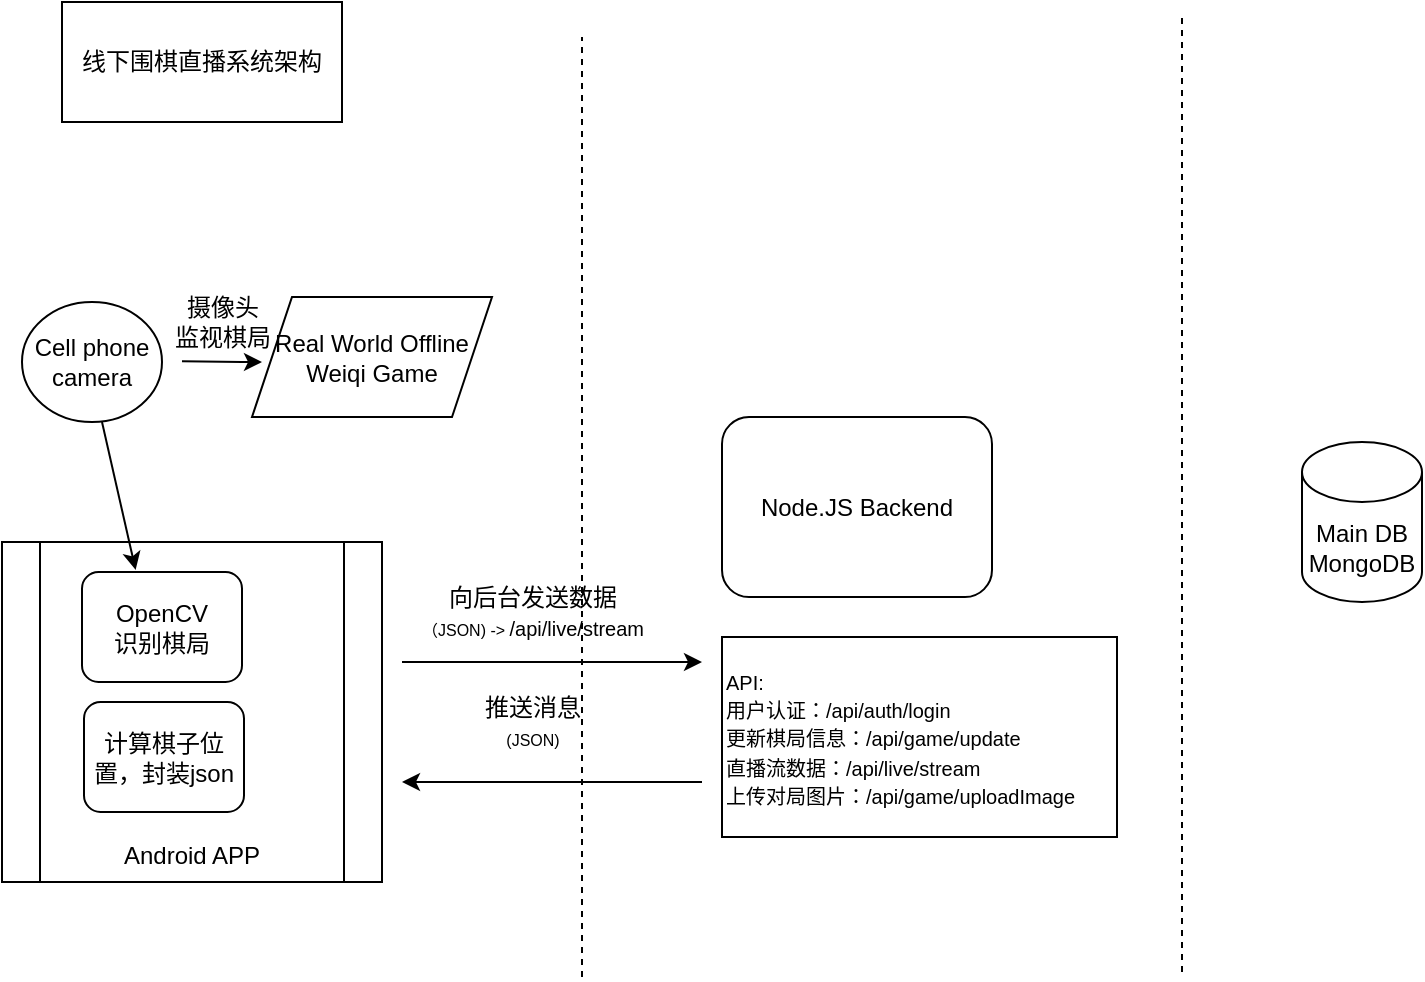 <mxfile version="27.1.6">
  <diagram name="Page-1" id="P7fyFJOex3ilYTZlQV6W">
    <mxGraphModel dx="688" dy="614" grid="1" gridSize="10" guides="1" tooltips="1" connect="1" arrows="1" fold="1" page="1" pageScale="1" pageWidth="850" pageHeight="1100" math="0" shadow="0">
      <root>
        <mxCell id="0" />
        <mxCell id="1" parent="0" />
        <mxCell id="If1KYd2ZASyfYGgp8Ivr-1" value="线下围棋直播系统架构" style="rounded=0;whiteSpace=wrap;html=1;" vertex="1" parent="1">
          <mxGeometry x="60" y="30" width="140" height="60" as="geometry" />
        </mxCell>
        <mxCell id="If1KYd2ZASyfYGgp8Ivr-2" value="Main DB&lt;br&gt;&lt;div&gt;MongoDB&lt;/div&gt;" style="shape=cylinder3;whiteSpace=wrap;html=1;boundedLbl=1;backgroundOutline=1;size=15;" vertex="1" parent="1">
          <mxGeometry x="680" y="250" width="60" height="80" as="geometry" />
        </mxCell>
        <mxCell id="If1KYd2ZASyfYGgp8Ivr-3" value="&lt;div style=&quot;text-align: justify;&quot;&gt;&lt;span style=&quot;background-color: transparent; color: light-dark(rgb(0, 0, 0), rgb(255, 255, 255));&quot;&gt;&lt;br&gt;&lt;/span&gt;&lt;/div&gt;&lt;div style=&quot;text-align: justify;&quot;&gt;&lt;span style=&quot;background-color: transparent; color: light-dark(rgb(0, 0, 0), rgb(255, 255, 255));&quot;&gt;&lt;br&gt;&lt;/span&gt;&lt;/div&gt;&lt;div style=&quot;text-align: justify;&quot;&gt;&lt;span style=&quot;background-color: transparent; color: light-dark(rgb(0, 0, 0), rgb(255, 255, 255));&quot;&gt;&lt;br&gt;&lt;/span&gt;&lt;/div&gt;&lt;div style=&quot;text-align: justify;&quot;&gt;&lt;span style=&quot;background-color: transparent; color: light-dark(rgb(0, 0, 0), rgb(255, 255, 255));&quot;&gt;&lt;br&gt;&lt;/span&gt;&lt;/div&gt;&lt;div style=&quot;text-align: justify;&quot;&gt;&lt;span style=&quot;background-color: transparent; color: light-dark(rgb(0, 0, 0), rgb(255, 255, 255));&quot;&gt;&lt;br&gt;&lt;/span&gt;&lt;/div&gt;&lt;div style=&quot;text-align: justify;&quot;&gt;&lt;span style=&quot;background-color: transparent; color: light-dark(rgb(0, 0, 0), rgb(255, 255, 255));&quot;&gt;&lt;br&gt;&lt;/span&gt;&lt;/div&gt;&lt;div style=&quot;text-align: justify;&quot;&gt;&lt;span style=&quot;background-color: transparent; color: light-dark(rgb(0, 0, 0), rgb(255, 255, 255));&quot;&gt;&lt;br&gt;&lt;/span&gt;&lt;/div&gt;&lt;div style=&quot;text-align: justify;&quot;&gt;&lt;span style=&quot;background-color: transparent; color: light-dark(rgb(0, 0, 0), rgb(255, 255, 255));&quot;&gt;&lt;br&gt;&lt;/span&gt;&lt;/div&gt;&lt;div style=&quot;text-align: justify;&quot;&gt;&lt;span style=&quot;background-color: transparent; color: light-dark(rgb(0, 0, 0), rgb(255, 255, 255));&quot;&gt;&lt;br&gt;&lt;/span&gt;&lt;/div&gt;&lt;div style=&quot;text-align: justify;&quot;&gt;&lt;span style=&quot;background-color: transparent; color: light-dark(rgb(0, 0, 0), rgb(255, 255, 255));&quot;&gt;&lt;br&gt;&lt;/span&gt;&lt;/div&gt;&lt;div style=&quot;text-align: justify;&quot;&gt;&lt;span style=&quot;background-color: transparent; color: light-dark(rgb(0, 0, 0), rgb(255, 255, 255));&quot;&gt;Android APP&lt;/span&gt;&lt;/div&gt;" style="shape=process;whiteSpace=wrap;html=1;backgroundOutline=1;align=center;" vertex="1" parent="1">
          <mxGeometry x="30" y="300" width="190" height="170" as="geometry" />
        </mxCell>
        <mxCell id="If1KYd2ZASyfYGgp8Ivr-5" value="Real World Offline Weiqi Game" style="shape=parallelogram;perimeter=parallelogramPerimeter;whiteSpace=wrap;html=1;fixedSize=1;" vertex="1" parent="1">
          <mxGeometry x="155" y="177.5" width="120" height="60" as="geometry" />
        </mxCell>
        <mxCell id="If1KYd2ZASyfYGgp8Ivr-6" value="Cell phone camera" style="ellipse;whiteSpace=wrap;html=1;" vertex="1" parent="1">
          <mxGeometry x="40" y="180" width="70" height="60" as="geometry" />
        </mxCell>
        <mxCell id="If1KYd2ZASyfYGgp8Ivr-11" value="" style="endArrow=none;dashed=1;html=1;rounded=0;" edge="1" parent="1">
          <mxGeometry width="50" height="50" relative="1" as="geometry">
            <mxPoint x="320" y="517.5" as="sourcePoint" />
            <mxPoint x="320" y="47.5" as="targetPoint" />
          </mxGeometry>
        </mxCell>
        <mxCell id="If1KYd2ZASyfYGgp8Ivr-12" value="" style="endArrow=none;dashed=1;html=1;rounded=0;" edge="1" parent="1">
          <mxGeometry width="50" height="50" relative="1" as="geometry">
            <mxPoint x="620" y="515" as="sourcePoint" />
            <mxPoint x="620" y="35" as="targetPoint" />
          </mxGeometry>
        </mxCell>
        <mxCell id="If1KYd2ZASyfYGgp8Ivr-13" value="Node.JS Backend" style="rounded=1;whiteSpace=wrap;html=1;" vertex="1" parent="1">
          <mxGeometry x="390" y="237.5" width="135" height="90" as="geometry" />
        </mxCell>
        <mxCell id="If1KYd2ZASyfYGgp8Ivr-17" value="&lt;font style=&quot;font-size: 10px;&quot;&gt;API:&lt;br&gt;用户认证：/api/auth/login&lt;/font&gt;&lt;div&gt;&lt;span style=&quot;font-size: 10px;&quot;&gt;更新棋局信息：/api/game/update&lt;/span&gt;&lt;/div&gt;&lt;div&gt;&lt;span style=&quot;font-size: 10px;&quot;&gt;直播流数据：/api/live/stream&lt;/span&gt;&lt;/div&gt;&lt;div&gt;&lt;span style=&quot;font-size: 10px;&quot;&gt;上传对局图片：/api/game/uploadImage&lt;/span&gt;&lt;/div&gt;" style="rounded=0;whiteSpace=wrap;html=1;align=left;" vertex="1" parent="1">
          <mxGeometry x="390" y="347.5" width="197.5" height="100" as="geometry" />
        </mxCell>
        <mxCell id="If1KYd2ZASyfYGgp8Ivr-18" value="" style="endArrow=classic;html=1;rounded=0;" edge="1" parent="1">
          <mxGeometry width="50" height="50" relative="1" as="geometry">
            <mxPoint x="230" y="360" as="sourcePoint" />
            <mxPoint x="380" y="360" as="targetPoint" />
          </mxGeometry>
        </mxCell>
        <mxCell id="If1KYd2ZASyfYGgp8Ivr-19" value="向后台发送数据&lt;div&gt;&lt;font style=&quot;font-size: 8px;&quot;&gt;（JSON) -&amp;gt;&amp;nbsp;&lt;/font&gt;&lt;span style=&quot;font-size: 10px; text-align: left; text-wrap-mode: wrap; background-color: transparent; color: light-dark(rgb(0, 0, 0), rgb(255, 255, 255));&quot;&gt;/api/live/stream&lt;/span&gt;&lt;/div&gt;" style="text;html=1;align=center;verticalAlign=middle;resizable=0;points=[];autosize=1;strokeColor=none;fillColor=none;" vertex="1" parent="1">
          <mxGeometry x="230" y="315" width="130" height="40" as="geometry" />
        </mxCell>
        <mxCell id="If1KYd2ZASyfYGgp8Ivr-20" value="" style="endArrow=classic;html=1;rounded=0;" edge="1" parent="1">
          <mxGeometry width="50" height="50" relative="1" as="geometry">
            <mxPoint x="380" y="420" as="sourcePoint" />
            <mxPoint x="230" y="420" as="targetPoint" />
          </mxGeometry>
        </mxCell>
        <mxCell id="If1KYd2ZASyfYGgp8Ivr-21" value="推送消息&lt;div&gt;&lt;font style=&quot;font-size: 8px;&quot;&gt;(JSON)&lt;/font&gt;&lt;/div&gt;" style="text;html=1;align=center;verticalAlign=middle;resizable=0;points=[];autosize=1;strokeColor=none;fillColor=none;" vertex="1" parent="1">
          <mxGeometry x="260" y="370" width="70" height="40" as="geometry" />
        </mxCell>
        <mxCell id="If1KYd2ZASyfYGgp8Ivr-22" value="" style="endArrow=classic;html=1;rounded=0;" edge="1" parent="1">
          <mxGeometry width="50" height="50" relative="1" as="geometry">
            <mxPoint x="120" y="209.66" as="sourcePoint" />
            <mxPoint x="160" y="210" as="targetPoint" />
            <Array as="points">
              <mxPoint x="150" y="210" />
            </Array>
          </mxGeometry>
        </mxCell>
        <mxCell id="If1KYd2ZASyfYGgp8Ivr-23" value="摄像头&lt;div&gt;监视棋局&lt;/div&gt;" style="text;html=1;align=center;verticalAlign=middle;resizable=0;points=[];autosize=1;strokeColor=none;fillColor=none;" vertex="1" parent="1">
          <mxGeometry x="105" y="170" width="70" height="40" as="geometry" />
        </mxCell>
        <mxCell id="If1KYd2ZASyfYGgp8Ivr-24" value="OpenCV&lt;div&gt;识别棋局&lt;/div&gt;" style="rounded=1;whiteSpace=wrap;html=1;" vertex="1" parent="1">
          <mxGeometry x="70" y="315" width="80" height="55" as="geometry" />
        </mxCell>
        <mxCell id="If1KYd2ZASyfYGgp8Ivr-25" value="" style="endArrow=classic;html=1;rounded=0;entryX=0.335;entryY=-0.019;entryDx=0;entryDy=0;entryPerimeter=0;" edge="1" parent="1" target="If1KYd2ZASyfYGgp8Ivr-24">
          <mxGeometry width="50" height="50" relative="1" as="geometry">
            <mxPoint x="80" y="240" as="sourcePoint" />
            <mxPoint x="130" y="190" as="targetPoint" />
          </mxGeometry>
        </mxCell>
        <mxCell id="If1KYd2ZASyfYGgp8Ivr-27" value="计算棋子位置，封装json" style="rounded=1;whiteSpace=wrap;html=1;" vertex="1" parent="1">
          <mxGeometry x="71" y="380" width="80" height="55" as="geometry" />
        </mxCell>
      </root>
    </mxGraphModel>
  </diagram>
</mxfile>
